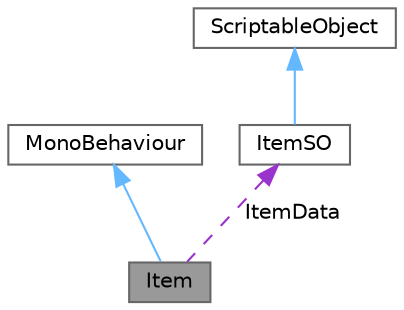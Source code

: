 digraph "Item"
{
 // LATEX_PDF_SIZE
  bgcolor="transparent";
  edge [fontname=Helvetica,fontsize=10,labelfontname=Helvetica,labelfontsize=10];
  node [fontname=Helvetica,fontsize=10,shape=box,height=0.2,width=0.4];
  Node1 [label="Item",height=0.2,width=0.4,color="gray40", fillcolor="grey60", style="filled", fontcolor="black",tooltip="General class that contains the behaviour of every item to be found in the game."];
  Node2 -> Node1 [dir="back",color="steelblue1",style="solid"];
  Node2 [label="MonoBehaviour",height=0.2,width=0.4,color="gray40", fillcolor="white", style="filled",tooltip=" "];
  Node3 -> Node1 [dir="back",color="darkorchid3",style="dashed",label=" ItemData" ];
  Node3 [label="ItemSO",height=0.2,width=0.4,color="gray40", fillcolor="white", style="filled",URL="$class_item_s_o.html",tooltip="Scriptable object that contains the necessary information to represent one item from the game."];
  Node4 -> Node3 [dir="back",color="steelblue1",style="solid"];
  Node4 [label="ScriptableObject",height=0.2,width=0.4,color="gray40", fillcolor="white", style="filled",tooltip=" "];
}
